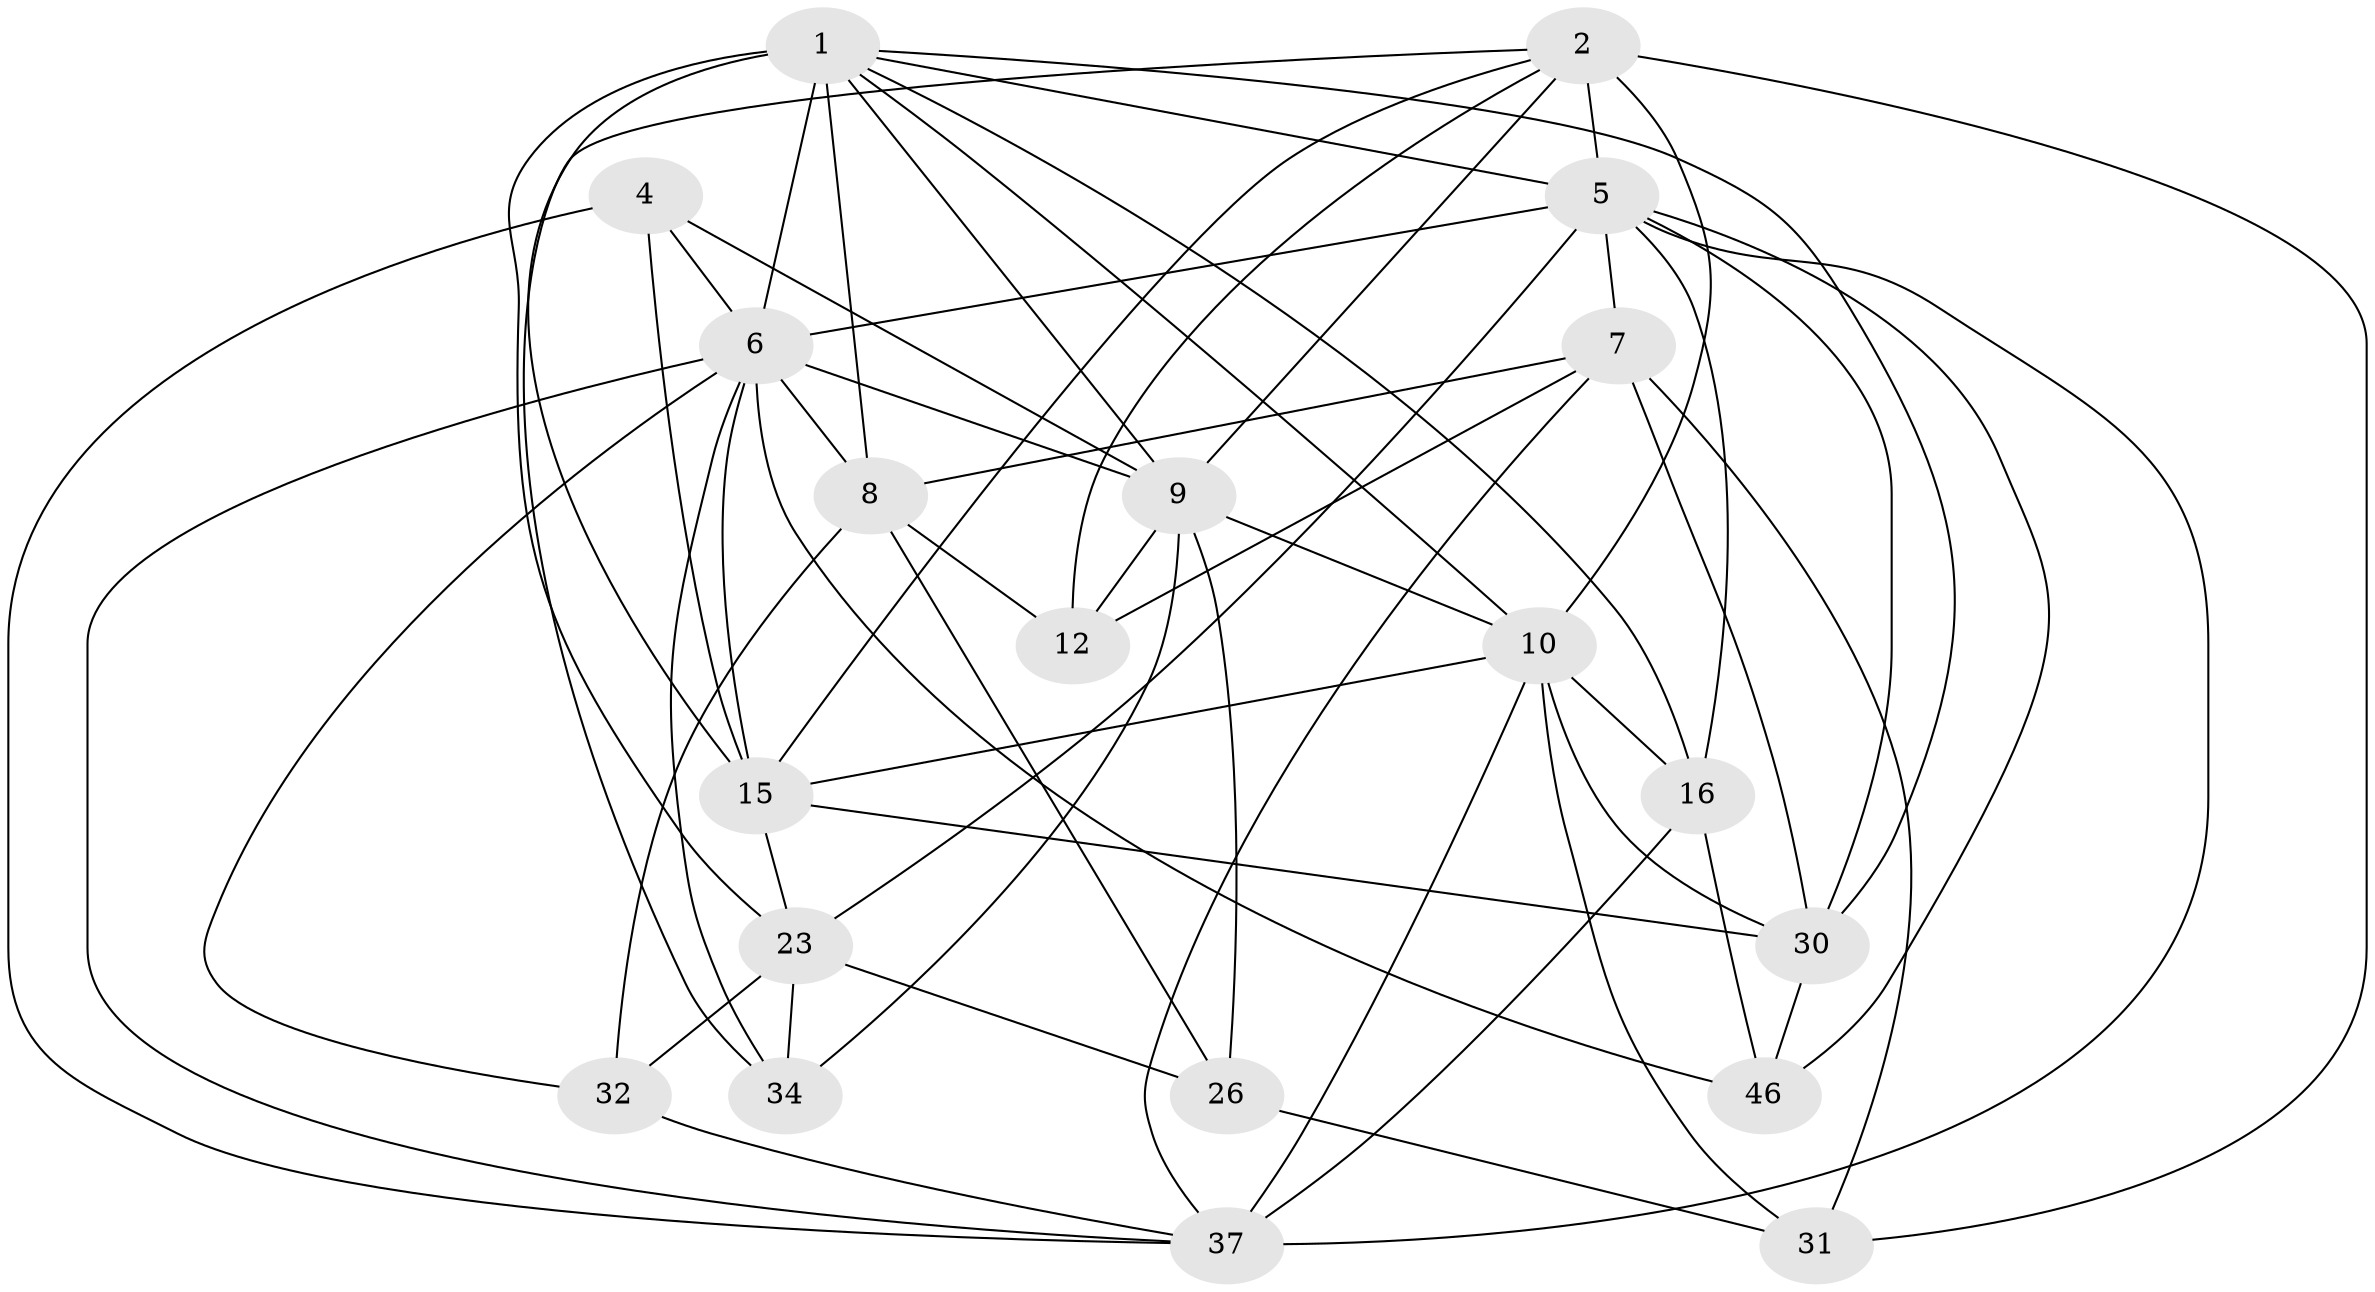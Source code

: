 // original degree distribution, {4: 1.0}
// Generated by graph-tools (version 1.1) at 2025/20/03/04/25 18:20:51]
// undirected, 20 vertices, 61 edges
graph export_dot {
graph [start="1"]
  node [color=gray90,style=filled];
  1 [super="+13+45+43+3"];
  2 [super="+51+11"];
  4;
  5 [super="+20"];
  6 [super="+17+22"];
  7 [super="+39"];
  8 [super="+14+19+29"];
  9 [super="+18"];
  10 [super="+40+47"];
  12;
  15 [super="+49+35"];
  16 [super="+50"];
  23 [super="+25"];
  26;
  30 [super="+38"];
  31;
  32;
  34;
  37 [super="+41+42"];
  46;
  1 -- 30;
  1 -- 5;
  1 -- 23;
  1 -- 8;
  1 -- 10;
  1 -- 9;
  1 -- 6 [weight=2];
  1 -- 16;
  1 -- 15 [weight=3];
  2 -- 31;
  2 -- 15;
  2 -- 34;
  2 -- 5 [weight=2];
  2 -- 9;
  2 -- 12;
  2 -- 10;
  4 -- 15;
  4 -- 9;
  4 -- 37;
  4 -- 6;
  5 -- 16;
  5 -- 37;
  5 -- 7;
  5 -- 46;
  5 -- 30;
  5 -- 23;
  5 -- 6;
  6 -- 34;
  6 -- 32;
  6 -- 9;
  6 -- 46;
  6 -- 15 [weight=2];
  6 -- 8 [weight=3];
  6 -- 37;
  7 -- 12;
  7 -- 37;
  7 -- 8;
  7 -- 30;
  7 -- 31;
  8 -- 32;
  8 -- 12;
  8 -- 26;
  9 -- 12;
  9 -- 34;
  9 -- 26;
  9 -- 10;
  10 -- 30;
  10 -- 37;
  10 -- 15;
  10 -- 31;
  10 -- 16;
  15 -- 23;
  15 -- 30;
  16 -- 46;
  16 -- 37 [weight=2];
  23 -- 34;
  23 -- 26;
  23 -- 32;
  26 -- 31;
  30 -- 46;
  32 -- 37;
}
